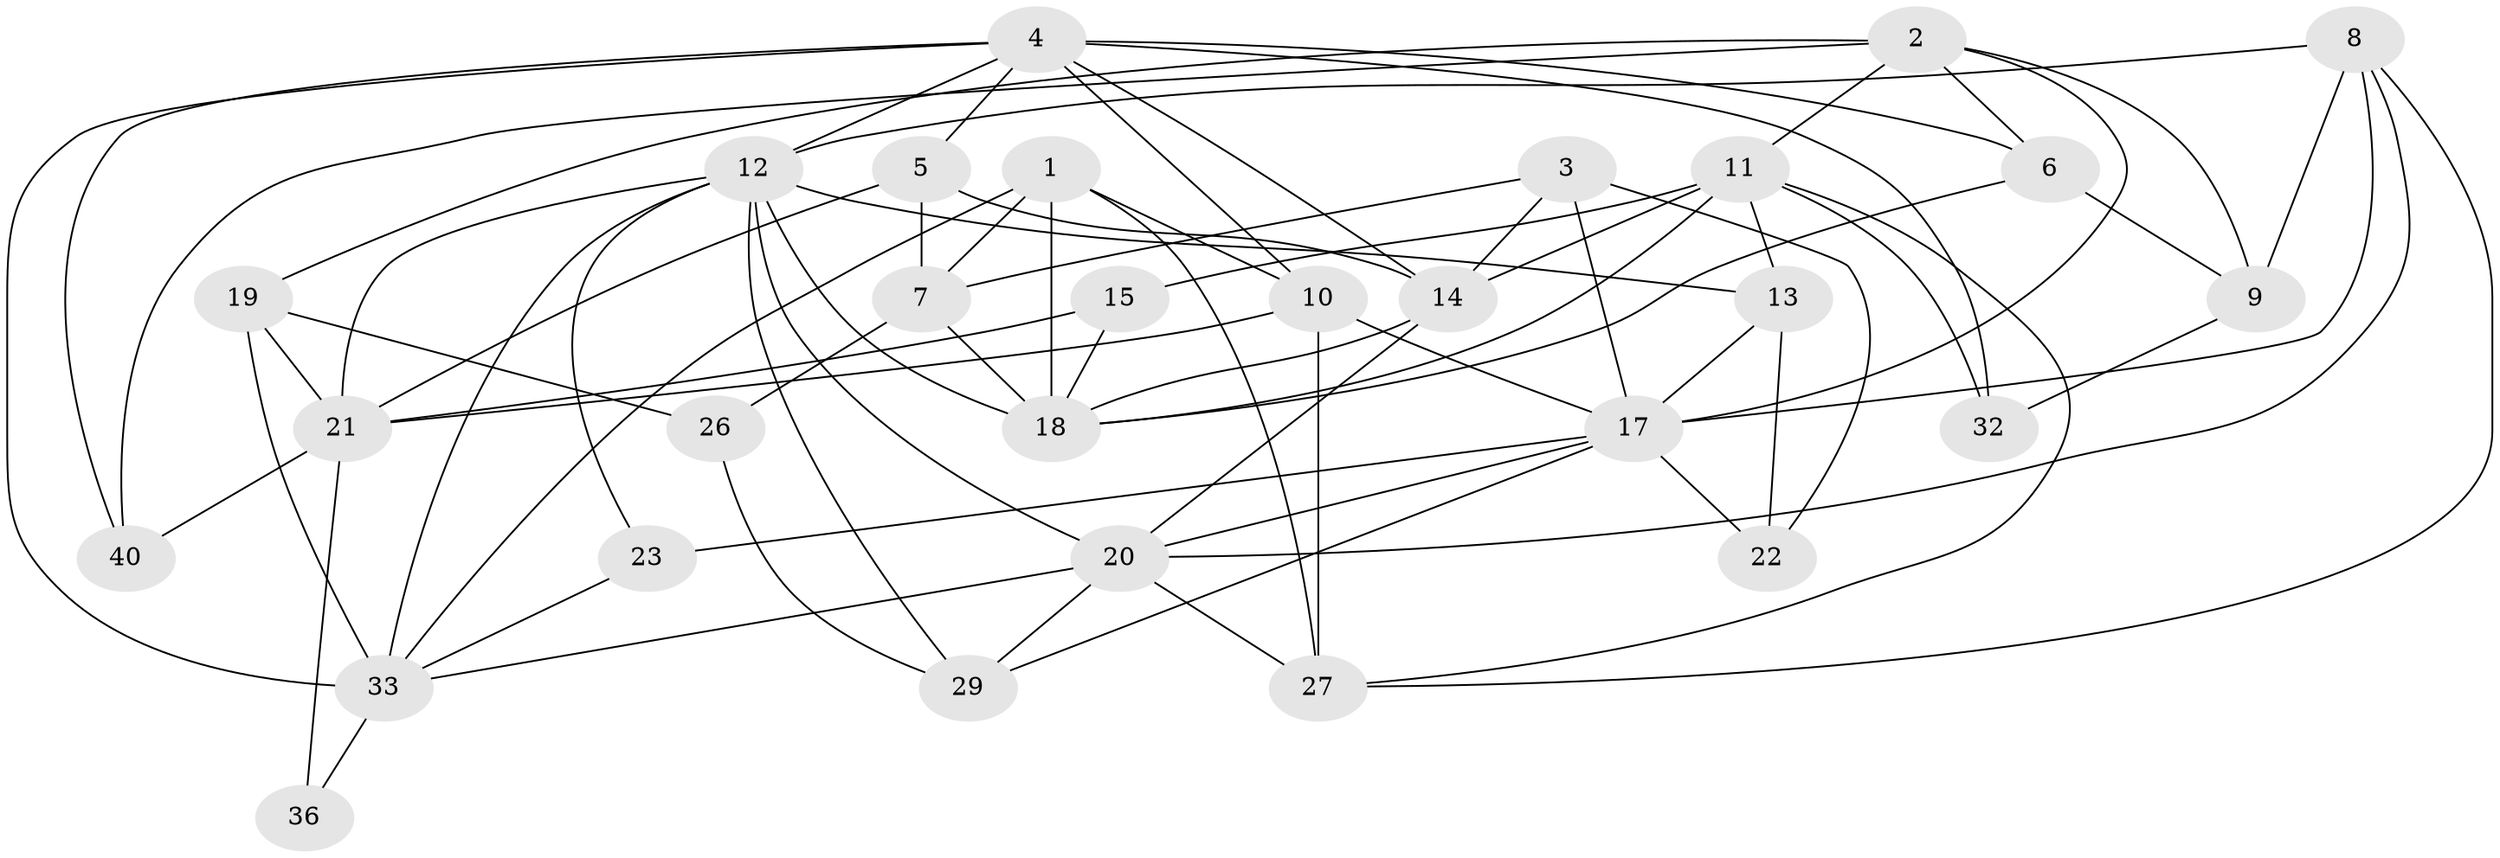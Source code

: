 // Generated by graph-tools (version 1.1) at 2025/24/03/03/25 07:24:01]
// undirected, 29 vertices, 73 edges
graph export_dot {
graph [start="1"]
  node [color=gray90,style=filled];
  1 [super="+24"];
  2 [super="+48"];
  3;
  4 [super="+38"];
  5 [super="+37"];
  6 [super="+50"];
  7 [super="+46"];
  8 [super="+35"];
  9 [super="+44"];
  10 [super="+34"];
  11 [super="+39"];
  12 [super="+16"];
  13;
  14 [super="+28"];
  15;
  17 [super="+47"];
  18 [super="+25"];
  19 [super="+45"];
  20 [super="+41"];
  21 [super="+49"];
  22 [super="+42"];
  23;
  26;
  27 [super="+30"];
  29 [super="+31"];
  32;
  33 [super="+43"];
  36;
  40;
  1 -- 7;
  1 -- 18;
  1 -- 33;
  1 -- 10;
  1 -- 27;
  2 -- 40;
  2 -- 19;
  2 -- 17;
  2 -- 6;
  2 -- 11;
  2 -- 9;
  3 -- 14;
  3 -- 7;
  3 -- 22;
  3 -- 17;
  4 -- 32;
  4 -- 33 [weight=2];
  4 -- 12;
  4 -- 10 [weight=2];
  4 -- 5;
  4 -- 6;
  4 -- 40;
  4 -- 14;
  5 -- 21;
  5 -- 7;
  5 -- 14;
  6 -- 18;
  6 -- 9;
  7 -- 18;
  7 -- 26;
  8 -- 17;
  8 -- 20;
  8 -- 9;
  8 -- 27;
  8 -- 12;
  9 -- 32;
  10 -- 27;
  10 -- 17;
  10 -- 21;
  11 -- 32;
  11 -- 27;
  11 -- 18;
  11 -- 13;
  11 -- 14 [weight=2];
  11 -- 15;
  12 -- 13;
  12 -- 23;
  12 -- 29;
  12 -- 33;
  12 -- 20;
  12 -- 21;
  12 -- 18;
  13 -- 17;
  13 -- 22;
  14 -- 18;
  14 -- 20;
  15 -- 21;
  15 -- 18;
  17 -- 20;
  17 -- 22 [weight=2];
  17 -- 23;
  17 -- 29;
  19 -- 21;
  19 -- 33;
  19 -- 26;
  20 -- 33;
  20 -- 27;
  20 -- 29;
  21 -- 36;
  21 -- 40;
  23 -- 33;
  26 -- 29;
  33 -- 36;
}
